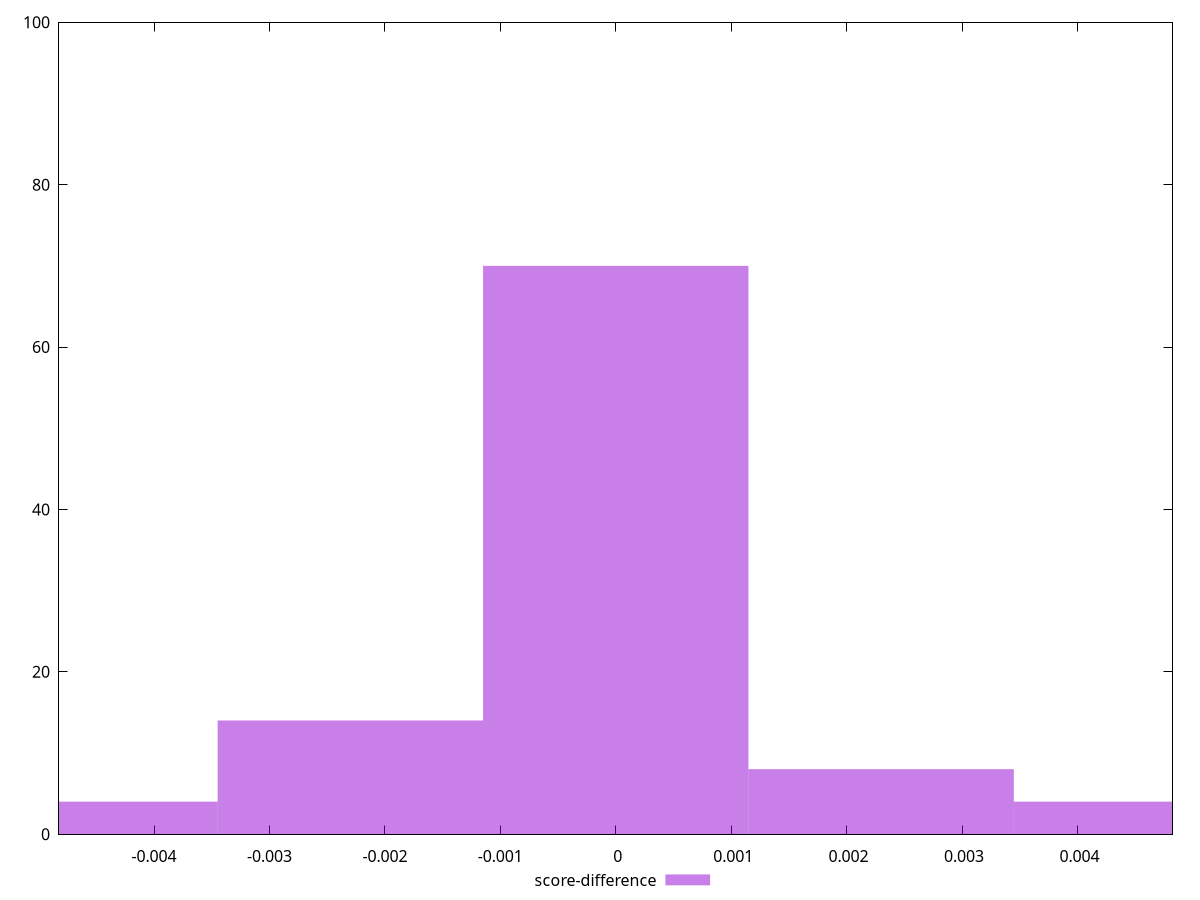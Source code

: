 reset

$scoreDifference <<EOF
0.004598534207473049 4
0.0022992671037365244 8
0 70
-0.0022992671037365244 14
-0.004598534207473049 4
EOF

set key outside below
set boxwidth 0.0022992671037365244
set xrange [-0.0048235294117647265:0.0048235294117647265]
set yrange [0:100]
set trange [0:100]
set style fill transparent solid 0.5 noborder
set terminal svg size 640, 490 enhanced background rgb 'white'
set output "report_00008_2021-01-22T20:58:29.167/render-blocking-resources/samples/pages/score-difference/histogram.svg"

plot $scoreDifference title "score-difference" with boxes

reset
